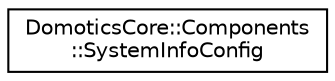 digraph "Graphical Class Hierarchy"
{
 // LATEX_PDF_SIZE
  edge [fontname="Helvetica",fontsize="10",labelfontname="Helvetica",labelfontsize="10"];
  node [fontname="Helvetica",fontsize="10",shape=record];
  rankdir="LR";
  Node0 [label="DomoticsCore::Components\l::SystemInfoConfig",height=0.2,width=0.4,color="black", fillcolor="white", style="filled",URL="$structDomoticsCore_1_1Components_1_1SystemInfoConfig.html",tooltip="System Information Component Configuration."];
}
